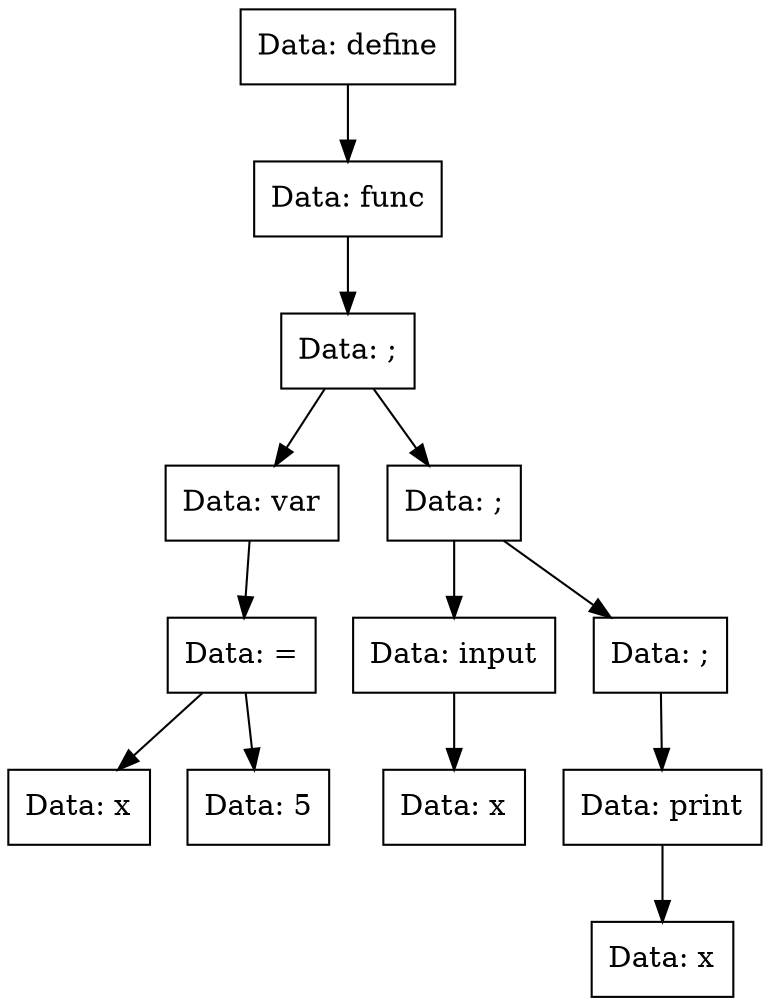 digraph func{
Node0x55e41991c400[shape="record", label="Data: define"];
Node0x55e41991c2c0[shape="record", label="Data: func"];
Node0x55e41991c310[shape="record", label="Data: ;"];
Node0x55e41991c130[shape="record", label="Data: var"];
Node0x55e41991c180[shape="record", label="Data: ="];
Node0x55e41991c220[shape="record", label="Data: x"];
Node0x55e41991c180->Node0x55e41991c220;
Node0x55e41991c1d0[shape="record", label="Data: 5"];
Node0x55e41991c180->Node0x55e41991c1d0;
Node0x55e41991c130->Node0x55e41991c180;
Node0x55e41991c310->Node0x55e41991c130;
Node0x55e41991c040[shape="record", label="Data: ;"];
Node0x55e41991c3b0[shape="record", label="Data: input"];
Node0x55e41991c360[shape="record", label="Data: x"];
Node0x55e41991c3b0->Node0x55e41991c360;
Node0x55e41991c040->Node0x55e41991c3b0;
Node0x55e41991c270[shape="record", label="Data: ;"];
Node0x55e41991c0e0[shape="record", label="Data: print"];
Node0x55e41991c090[shape="record", label="Data: x"];
Node0x55e41991c0e0->Node0x55e41991c090;
Node0x55e41991c270->Node0x55e41991c0e0;
Node0x55e41991c040->Node0x55e41991c270;
Node0x55e41991c310->Node0x55e41991c040;
Node0x55e41991c2c0->Node0x55e41991c310;
Node0x55e41991c400->Node0x55e41991c2c0;
}